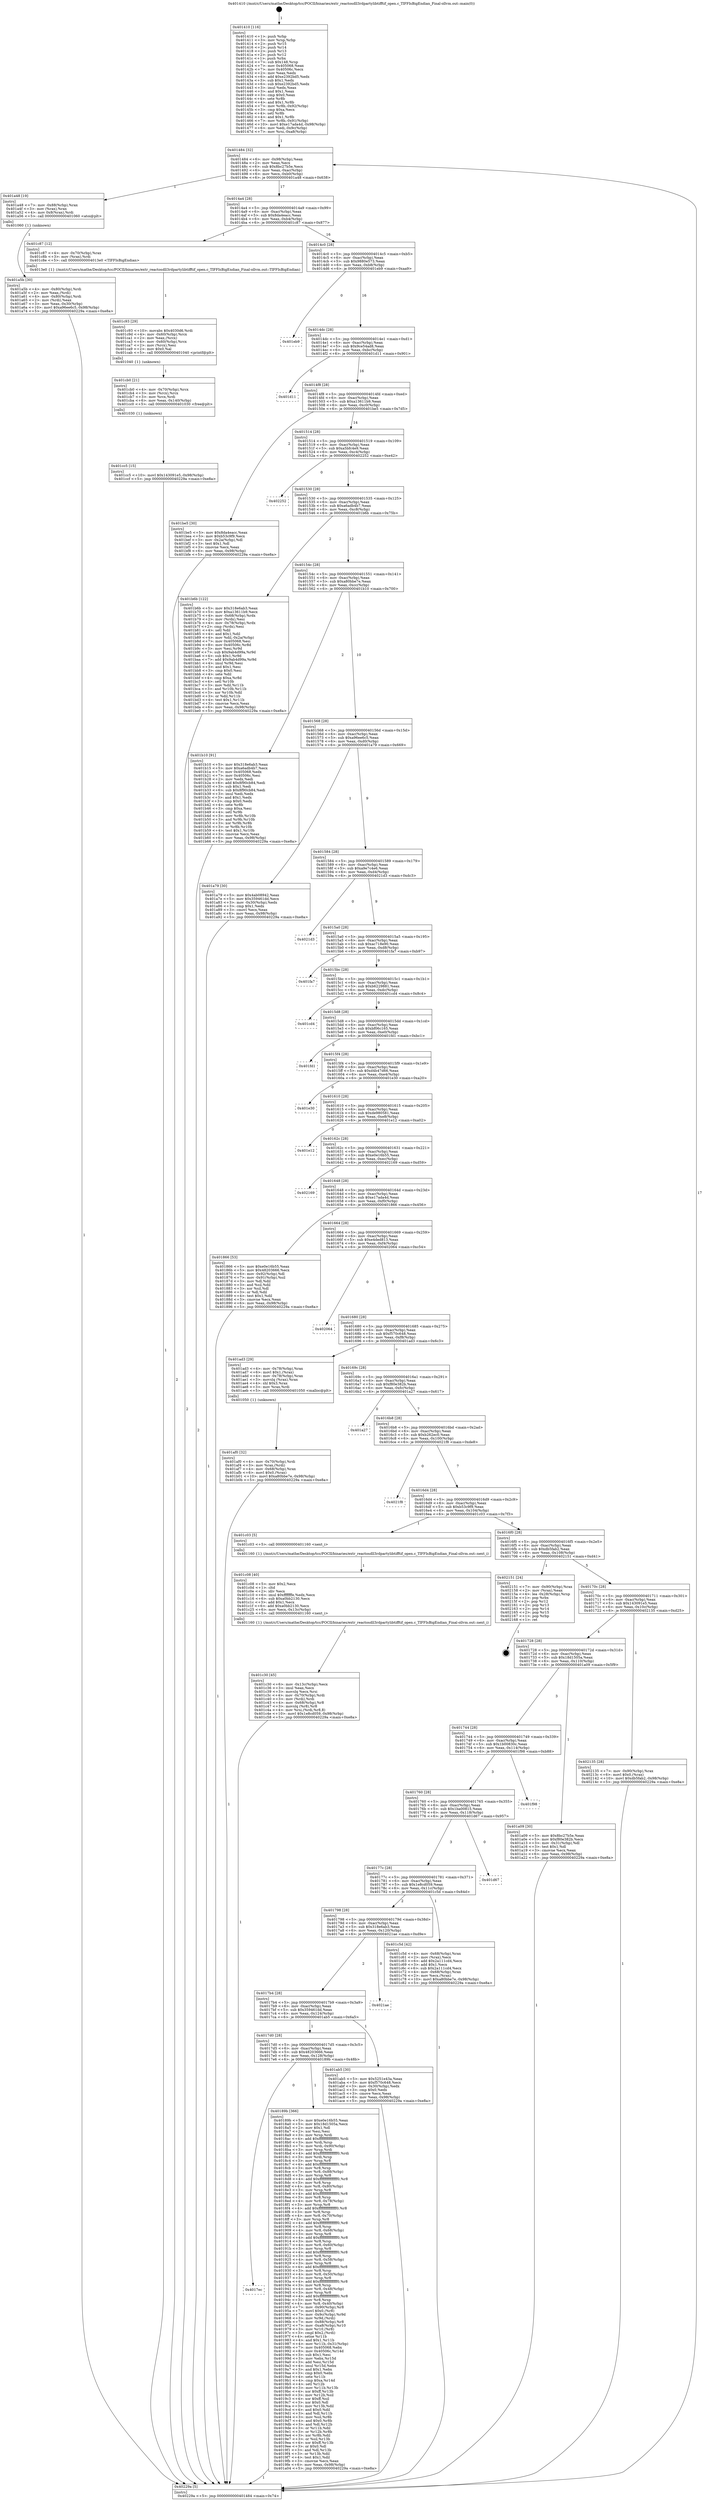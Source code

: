digraph "0x401410" {
  label = "0x401410 (/mnt/c/Users/mathe/Desktop/tcc/POCII/binaries/extr_reactosdll3rdpartylibtifftif_open.c_TIFFIsBigEndian_Final-ollvm.out::main(0))"
  labelloc = "t"
  node[shape=record]

  Entry [label="",width=0.3,height=0.3,shape=circle,fillcolor=black,style=filled]
  "0x401484" [label="{
     0x401484 [32]\l
     | [instrs]\l
     &nbsp;&nbsp;0x401484 \<+6\>: mov -0x98(%rbp),%eax\l
     &nbsp;&nbsp;0x40148a \<+2\>: mov %eax,%ecx\l
     &nbsp;&nbsp;0x40148c \<+6\>: sub $0x8bc27b5e,%ecx\l
     &nbsp;&nbsp;0x401492 \<+6\>: mov %eax,-0xac(%rbp)\l
     &nbsp;&nbsp;0x401498 \<+6\>: mov %ecx,-0xb0(%rbp)\l
     &nbsp;&nbsp;0x40149e \<+6\>: je 0000000000401a48 \<main+0x638\>\l
  }"]
  "0x401a48" [label="{
     0x401a48 [19]\l
     | [instrs]\l
     &nbsp;&nbsp;0x401a48 \<+7\>: mov -0x88(%rbp),%rax\l
     &nbsp;&nbsp;0x401a4f \<+3\>: mov (%rax),%rax\l
     &nbsp;&nbsp;0x401a52 \<+4\>: mov 0x8(%rax),%rdi\l
     &nbsp;&nbsp;0x401a56 \<+5\>: call 0000000000401060 \<atoi@plt\>\l
     | [calls]\l
     &nbsp;&nbsp;0x401060 \{1\} (unknown)\l
  }"]
  "0x4014a4" [label="{
     0x4014a4 [28]\l
     | [instrs]\l
     &nbsp;&nbsp;0x4014a4 \<+5\>: jmp 00000000004014a9 \<main+0x99\>\l
     &nbsp;&nbsp;0x4014a9 \<+6\>: mov -0xac(%rbp),%eax\l
     &nbsp;&nbsp;0x4014af \<+5\>: sub $0x8da4eacc,%eax\l
     &nbsp;&nbsp;0x4014b4 \<+6\>: mov %eax,-0xb4(%rbp)\l
     &nbsp;&nbsp;0x4014ba \<+6\>: je 0000000000401c87 \<main+0x877\>\l
  }"]
  Exit [label="",width=0.3,height=0.3,shape=circle,fillcolor=black,style=filled,peripheries=2]
  "0x401c87" [label="{
     0x401c87 [12]\l
     | [instrs]\l
     &nbsp;&nbsp;0x401c87 \<+4\>: mov -0x70(%rbp),%rax\l
     &nbsp;&nbsp;0x401c8b \<+3\>: mov (%rax),%rdi\l
     &nbsp;&nbsp;0x401c8e \<+5\>: call 00000000004013e0 \<TIFFIsBigEndian\>\l
     | [calls]\l
     &nbsp;&nbsp;0x4013e0 \{1\} (/mnt/c/Users/mathe/Desktop/tcc/POCII/binaries/extr_reactosdll3rdpartylibtifftif_open.c_TIFFIsBigEndian_Final-ollvm.out::TIFFIsBigEndian)\l
  }"]
  "0x4014c0" [label="{
     0x4014c0 [28]\l
     | [instrs]\l
     &nbsp;&nbsp;0x4014c0 \<+5\>: jmp 00000000004014c5 \<main+0xb5\>\l
     &nbsp;&nbsp;0x4014c5 \<+6\>: mov -0xac(%rbp),%eax\l
     &nbsp;&nbsp;0x4014cb \<+5\>: sub $0x9880e573,%eax\l
     &nbsp;&nbsp;0x4014d0 \<+6\>: mov %eax,-0xb8(%rbp)\l
     &nbsp;&nbsp;0x4014d6 \<+6\>: je 0000000000401eb9 \<main+0xaa9\>\l
  }"]
  "0x401cc5" [label="{
     0x401cc5 [15]\l
     | [instrs]\l
     &nbsp;&nbsp;0x401cc5 \<+10\>: movl $0x143091e5,-0x98(%rbp)\l
     &nbsp;&nbsp;0x401ccf \<+5\>: jmp 000000000040229a \<main+0xe8a\>\l
  }"]
  "0x401eb9" [label="{
     0x401eb9\l
  }", style=dashed]
  "0x4014dc" [label="{
     0x4014dc [28]\l
     | [instrs]\l
     &nbsp;&nbsp;0x4014dc \<+5\>: jmp 00000000004014e1 \<main+0xd1\>\l
     &nbsp;&nbsp;0x4014e1 \<+6\>: mov -0xac(%rbp),%eax\l
     &nbsp;&nbsp;0x4014e7 \<+5\>: sub $0x9ce54ad8,%eax\l
     &nbsp;&nbsp;0x4014ec \<+6\>: mov %eax,-0xbc(%rbp)\l
     &nbsp;&nbsp;0x4014f2 \<+6\>: je 0000000000401d11 \<main+0x901\>\l
  }"]
  "0x401cb0" [label="{
     0x401cb0 [21]\l
     | [instrs]\l
     &nbsp;&nbsp;0x401cb0 \<+4\>: mov -0x70(%rbp),%rcx\l
     &nbsp;&nbsp;0x401cb4 \<+3\>: mov (%rcx),%rcx\l
     &nbsp;&nbsp;0x401cb7 \<+3\>: mov %rcx,%rdi\l
     &nbsp;&nbsp;0x401cba \<+6\>: mov %eax,-0x140(%rbp)\l
     &nbsp;&nbsp;0x401cc0 \<+5\>: call 0000000000401030 \<free@plt\>\l
     | [calls]\l
     &nbsp;&nbsp;0x401030 \{1\} (unknown)\l
  }"]
  "0x401d11" [label="{
     0x401d11\l
  }", style=dashed]
  "0x4014f8" [label="{
     0x4014f8 [28]\l
     | [instrs]\l
     &nbsp;&nbsp;0x4014f8 \<+5\>: jmp 00000000004014fd \<main+0xed\>\l
     &nbsp;&nbsp;0x4014fd \<+6\>: mov -0xac(%rbp),%eax\l
     &nbsp;&nbsp;0x401503 \<+5\>: sub $0xa13611b9,%eax\l
     &nbsp;&nbsp;0x401508 \<+6\>: mov %eax,-0xc0(%rbp)\l
     &nbsp;&nbsp;0x40150e \<+6\>: je 0000000000401be5 \<main+0x7d5\>\l
  }"]
  "0x401c93" [label="{
     0x401c93 [29]\l
     | [instrs]\l
     &nbsp;&nbsp;0x401c93 \<+10\>: movabs $0x4030d6,%rdi\l
     &nbsp;&nbsp;0x401c9d \<+4\>: mov -0x60(%rbp),%rcx\l
     &nbsp;&nbsp;0x401ca1 \<+2\>: mov %eax,(%rcx)\l
     &nbsp;&nbsp;0x401ca3 \<+4\>: mov -0x60(%rbp),%rcx\l
     &nbsp;&nbsp;0x401ca7 \<+2\>: mov (%rcx),%esi\l
     &nbsp;&nbsp;0x401ca9 \<+2\>: mov $0x0,%al\l
     &nbsp;&nbsp;0x401cab \<+5\>: call 0000000000401040 \<printf@plt\>\l
     | [calls]\l
     &nbsp;&nbsp;0x401040 \{1\} (unknown)\l
  }"]
  "0x401be5" [label="{
     0x401be5 [30]\l
     | [instrs]\l
     &nbsp;&nbsp;0x401be5 \<+5\>: mov $0x8da4eacc,%eax\l
     &nbsp;&nbsp;0x401bea \<+5\>: mov $0xb53c9f9,%ecx\l
     &nbsp;&nbsp;0x401bef \<+3\>: mov -0x2a(%rbp),%dl\l
     &nbsp;&nbsp;0x401bf2 \<+3\>: test $0x1,%dl\l
     &nbsp;&nbsp;0x401bf5 \<+3\>: cmovne %ecx,%eax\l
     &nbsp;&nbsp;0x401bf8 \<+6\>: mov %eax,-0x98(%rbp)\l
     &nbsp;&nbsp;0x401bfe \<+5\>: jmp 000000000040229a \<main+0xe8a\>\l
  }"]
  "0x401514" [label="{
     0x401514 [28]\l
     | [instrs]\l
     &nbsp;&nbsp;0x401514 \<+5\>: jmp 0000000000401519 \<main+0x109\>\l
     &nbsp;&nbsp;0x401519 \<+6\>: mov -0xac(%rbp),%eax\l
     &nbsp;&nbsp;0x40151f \<+5\>: sub $0xa5bfc4e9,%eax\l
     &nbsp;&nbsp;0x401524 \<+6\>: mov %eax,-0xc4(%rbp)\l
     &nbsp;&nbsp;0x40152a \<+6\>: je 0000000000402252 \<main+0xe42\>\l
  }"]
  "0x401c30" [label="{
     0x401c30 [45]\l
     | [instrs]\l
     &nbsp;&nbsp;0x401c30 \<+6\>: mov -0x13c(%rbp),%ecx\l
     &nbsp;&nbsp;0x401c36 \<+3\>: imul %eax,%ecx\l
     &nbsp;&nbsp;0x401c39 \<+3\>: movslq %ecx,%rsi\l
     &nbsp;&nbsp;0x401c3c \<+4\>: mov -0x70(%rbp),%rdi\l
     &nbsp;&nbsp;0x401c40 \<+3\>: mov (%rdi),%rdi\l
     &nbsp;&nbsp;0x401c43 \<+4\>: mov -0x68(%rbp),%r8\l
     &nbsp;&nbsp;0x401c47 \<+3\>: movslq (%r8),%r8\l
     &nbsp;&nbsp;0x401c4a \<+4\>: mov %rsi,(%rdi,%r8,8)\l
     &nbsp;&nbsp;0x401c4e \<+10\>: movl $0x1e8cd059,-0x98(%rbp)\l
     &nbsp;&nbsp;0x401c58 \<+5\>: jmp 000000000040229a \<main+0xe8a\>\l
  }"]
  "0x402252" [label="{
     0x402252\l
  }", style=dashed]
  "0x401530" [label="{
     0x401530 [28]\l
     | [instrs]\l
     &nbsp;&nbsp;0x401530 \<+5\>: jmp 0000000000401535 \<main+0x125\>\l
     &nbsp;&nbsp;0x401535 \<+6\>: mov -0xac(%rbp),%eax\l
     &nbsp;&nbsp;0x40153b \<+5\>: sub $0xa6adb4b7,%eax\l
     &nbsp;&nbsp;0x401540 \<+6\>: mov %eax,-0xc8(%rbp)\l
     &nbsp;&nbsp;0x401546 \<+6\>: je 0000000000401b6b \<main+0x75b\>\l
  }"]
  "0x401c08" [label="{
     0x401c08 [40]\l
     | [instrs]\l
     &nbsp;&nbsp;0x401c08 \<+5\>: mov $0x2,%ecx\l
     &nbsp;&nbsp;0x401c0d \<+1\>: cltd\l
     &nbsp;&nbsp;0x401c0e \<+2\>: idiv %ecx\l
     &nbsp;&nbsp;0x401c10 \<+6\>: imul $0xfffffffe,%edx,%ecx\l
     &nbsp;&nbsp;0x401c16 \<+6\>: sub $0xa0bb2130,%ecx\l
     &nbsp;&nbsp;0x401c1c \<+3\>: add $0x1,%ecx\l
     &nbsp;&nbsp;0x401c1f \<+6\>: add $0xa0bb2130,%ecx\l
     &nbsp;&nbsp;0x401c25 \<+6\>: mov %ecx,-0x13c(%rbp)\l
     &nbsp;&nbsp;0x401c2b \<+5\>: call 0000000000401160 \<next_i\>\l
     | [calls]\l
     &nbsp;&nbsp;0x401160 \{1\} (/mnt/c/Users/mathe/Desktop/tcc/POCII/binaries/extr_reactosdll3rdpartylibtifftif_open.c_TIFFIsBigEndian_Final-ollvm.out::next_i)\l
  }"]
  "0x401b6b" [label="{
     0x401b6b [122]\l
     | [instrs]\l
     &nbsp;&nbsp;0x401b6b \<+5\>: mov $0x318e6ab3,%eax\l
     &nbsp;&nbsp;0x401b70 \<+5\>: mov $0xa13611b9,%ecx\l
     &nbsp;&nbsp;0x401b75 \<+4\>: mov -0x68(%rbp),%rdx\l
     &nbsp;&nbsp;0x401b79 \<+2\>: mov (%rdx),%esi\l
     &nbsp;&nbsp;0x401b7b \<+4\>: mov -0x78(%rbp),%rdx\l
     &nbsp;&nbsp;0x401b7f \<+2\>: cmp (%rdx),%esi\l
     &nbsp;&nbsp;0x401b81 \<+4\>: setl %dil\l
     &nbsp;&nbsp;0x401b85 \<+4\>: and $0x1,%dil\l
     &nbsp;&nbsp;0x401b89 \<+4\>: mov %dil,-0x2a(%rbp)\l
     &nbsp;&nbsp;0x401b8d \<+7\>: mov 0x405068,%esi\l
     &nbsp;&nbsp;0x401b94 \<+8\>: mov 0x40506c,%r8d\l
     &nbsp;&nbsp;0x401b9c \<+3\>: mov %esi,%r9d\l
     &nbsp;&nbsp;0x401b9f \<+7\>: sub $0x9ab4d99a,%r9d\l
     &nbsp;&nbsp;0x401ba6 \<+4\>: sub $0x1,%r9d\l
     &nbsp;&nbsp;0x401baa \<+7\>: add $0x9ab4d99a,%r9d\l
     &nbsp;&nbsp;0x401bb1 \<+4\>: imul %r9d,%esi\l
     &nbsp;&nbsp;0x401bb5 \<+3\>: and $0x1,%esi\l
     &nbsp;&nbsp;0x401bb8 \<+3\>: cmp $0x0,%esi\l
     &nbsp;&nbsp;0x401bbb \<+4\>: sete %dil\l
     &nbsp;&nbsp;0x401bbf \<+4\>: cmp $0xa,%r8d\l
     &nbsp;&nbsp;0x401bc3 \<+4\>: setl %r10b\l
     &nbsp;&nbsp;0x401bc7 \<+3\>: mov %dil,%r11b\l
     &nbsp;&nbsp;0x401bca \<+3\>: and %r10b,%r11b\l
     &nbsp;&nbsp;0x401bcd \<+3\>: xor %r10b,%dil\l
     &nbsp;&nbsp;0x401bd0 \<+3\>: or %dil,%r11b\l
     &nbsp;&nbsp;0x401bd3 \<+4\>: test $0x1,%r11b\l
     &nbsp;&nbsp;0x401bd7 \<+3\>: cmovne %ecx,%eax\l
     &nbsp;&nbsp;0x401bda \<+6\>: mov %eax,-0x98(%rbp)\l
     &nbsp;&nbsp;0x401be0 \<+5\>: jmp 000000000040229a \<main+0xe8a\>\l
  }"]
  "0x40154c" [label="{
     0x40154c [28]\l
     | [instrs]\l
     &nbsp;&nbsp;0x40154c \<+5\>: jmp 0000000000401551 \<main+0x141\>\l
     &nbsp;&nbsp;0x401551 \<+6\>: mov -0xac(%rbp),%eax\l
     &nbsp;&nbsp;0x401557 \<+5\>: sub $0xa80bbe7e,%eax\l
     &nbsp;&nbsp;0x40155c \<+6\>: mov %eax,-0xcc(%rbp)\l
     &nbsp;&nbsp;0x401562 \<+6\>: je 0000000000401b10 \<main+0x700\>\l
  }"]
  "0x401af0" [label="{
     0x401af0 [32]\l
     | [instrs]\l
     &nbsp;&nbsp;0x401af0 \<+4\>: mov -0x70(%rbp),%rdi\l
     &nbsp;&nbsp;0x401af4 \<+3\>: mov %rax,(%rdi)\l
     &nbsp;&nbsp;0x401af7 \<+4\>: mov -0x68(%rbp),%rax\l
     &nbsp;&nbsp;0x401afb \<+6\>: movl $0x0,(%rax)\l
     &nbsp;&nbsp;0x401b01 \<+10\>: movl $0xa80bbe7e,-0x98(%rbp)\l
     &nbsp;&nbsp;0x401b0b \<+5\>: jmp 000000000040229a \<main+0xe8a\>\l
  }"]
  "0x401b10" [label="{
     0x401b10 [91]\l
     | [instrs]\l
     &nbsp;&nbsp;0x401b10 \<+5\>: mov $0x318e6ab3,%eax\l
     &nbsp;&nbsp;0x401b15 \<+5\>: mov $0xa6adb4b7,%ecx\l
     &nbsp;&nbsp;0x401b1a \<+7\>: mov 0x405068,%edx\l
     &nbsp;&nbsp;0x401b21 \<+7\>: mov 0x40506c,%esi\l
     &nbsp;&nbsp;0x401b28 \<+2\>: mov %edx,%edi\l
     &nbsp;&nbsp;0x401b2a \<+6\>: add $0x8f90cb84,%edi\l
     &nbsp;&nbsp;0x401b30 \<+3\>: sub $0x1,%edi\l
     &nbsp;&nbsp;0x401b33 \<+6\>: sub $0x8f90cb84,%edi\l
     &nbsp;&nbsp;0x401b39 \<+3\>: imul %edi,%edx\l
     &nbsp;&nbsp;0x401b3c \<+3\>: and $0x1,%edx\l
     &nbsp;&nbsp;0x401b3f \<+3\>: cmp $0x0,%edx\l
     &nbsp;&nbsp;0x401b42 \<+4\>: sete %r8b\l
     &nbsp;&nbsp;0x401b46 \<+3\>: cmp $0xa,%esi\l
     &nbsp;&nbsp;0x401b49 \<+4\>: setl %r9b\l
     &nbsp;&nbsp;0x401b4d \<+3\>: mov %r8b,%r10b\l
     &nbsp;&nbsp;0x401b50 \<+3\>: and %r9b,%r10b\l
     &nbsp;&nbsp;0x401b53 \<+3\>: xor %r9b,%r8b\l
     &nbsp;&nbsp;0x401b56 \<+3\>: or %r8b,%r10b\l
     &nbsp;&nbsp;0x401b59 \<+4\>: test $0x1,%r10b\l
     &nbsp;&nbsp;0x401b5d \<+3\>: cmovne %ecx,%eax\l
     &nbsp;&nbsp;0x401b60 \<+6\>: mov %eax,-0x98(%rbp)\l
     &nbsp;&nbsp;0x401b66 \<+5\>: jmp 000000000040229a \<main+0xe8a\>\l
  }"]
  "0x401568" [label="{
     0x401568 [28]\l
     | [instrs]\l
     &nbsp;&nbsp;0x401568 \<+5\>: jmp 000000000040156d \<main+0x15d\>\l
     &nbsp;&nbsp;0x40156d \<+6\>: mov -0xac(%rbp),%eax\l
     &nbsp;&nbsp;0x401573 \<+5\>: sub $0xa96ee6c5,%eax\l
     &nbsp;&nbsp;0x401578 \<+6\>: mov %eax,-0xd0(%rbp)\l
     &nbsp;&nbsp;0x40157e \<+6\>: je 0000000000401a79 \<main+0x669\>\l
  }"]
  "0x401a5b" [label="{
     0x401a5b [30]\l
     | [instrs]\l
     &nbsp;&nbsp;0x401a5b \<+4\>: mov -0x80(%rbp),%rdi\l
     &nbsp;&nbsp;0x401a5f \<+2\>: mov %eax,(%rdi)\l
     &nbsp;&nbsp;0x401a61 \<+4\>: mov -0x80(%rbp),%rdi\l
     &nbsp;&nbsp;0x401a65 \<+2\>: mov (%rdi),%eax\l
     &nbsp;&nbsp;0x401a67 \<+3\>: mov %eax,-0x30(%rbp)\l
     &nbsp;&nbsp;0x401a6a \<+10\>: movl $0xa96ee6c5,-0x98(%rbp)\l
     &nbsp;&nbsp;0x401a74 \<+5\>: jmp 000000000040229a \<main+0xe8a\>\l
  }"]
  "0x401a79" [label="{
     0x401a79 [30]\l
     | [instrs]\l
     &nbsp;&nbsp;0x401a79 \<+5\>: mov $0x4ab08942,%eax\l
     &nbsp;&nbsp;0x401a7e \<+5\>: mov $0x359461dd,%ecx\l
     &nbsp;&nbsp;0x401a83 \<+3\>: mov -0x30(%rbp),%edx\l
     &nbsp;&nbsp;0x401a86 \<+3\>: cmp $0x1,%edx\l
     &nbsp;&nbsp;0x401a89 \<+3\>: cmovl %ecx,%eax\l
     &nbsp;&nbsp;0x401a8c \<+6\>: mov %eax,-0x98(%rbp)\l
     &nbsp;&nbsp;0x401a92 \<+5\>: jmp 000000000040229a \<main+0xe8a\>\l
  }"]
  "0x401584" [label="{
     0x401584 [28]\l
     | [instrs]\l
     &nbsp;&nbsp;0x401584 \<+5\>: jmp 0000000000401589 \<main+0x179\>\l
     &nbsp;&nbsp;0x401589 \<+6\>: mov -0xac(%rbp),%eax\l
     &nbsp;&nbsp;0x40158f \<+5\>: sub $0xa9e7c4e6,%eax\l
     &nbsp;&nbsp;0x401594 \<+6\>: mov %eax,-0xd4(%rbp)\l
     &nbsp;&nbsp;0x40159a \<+6\>: je 00000000004021d3 \<main+0xdc3\>\l
  }"]
  "0x4017ec" [label="{
     0x4017ec\l
  }", style=dashed]
  "0x4021d3" [label="{
     0x4021d3\l
  }", style=dashed]
  "0x4015a0" [label="{
     0x4015a0 [28]\l
     | [instrs]\l
     &nbsp;&nbsp;0x4015a0 \<+5\>: jmp 00000000004015a5 \<main+0x195\>\l
     &nbsp;&nbsp;0x4015a5 \<+6\>: mov -0xac(%rbp),%eax\l
     &nbsp;&nbsp;0x4015ab \<+5\>: sub $0xac718e90,%eax\l
     &nbsp;&nbsp;0x4015b0 \<+6\>: mov %eax,-0xd8(%rbp)\l
     &nbsp;&nbsp;0x4015b6 \<+6\>: je 0000000000401fa7 \<main+0xb97\>\l
  }"]
  "0x40189b" [label="{
     0x40189b [366]\l
     | [instrs]\l
     &nbsp;&nbsp;0x40189b \<+5\>: mov $0xe0e16b55,%eax\l
     &nbsp;&nbsp;0x4018a0 \<+5\>: mov $0x18d1505a,%ecx\l
     &nbsp;&nbsp;0x4018a5 \<+2\>: mov $0x1,%dl\l
     &nbsp;&nbsp;0x4018a7 \<+2\>: xor %esi,%esi\l
     &nbsp;&nbsp;0x4018a9 \<+3\>: mov %rsp,%rdi\l
     &nbsp;&nbsp;0x4018ac \<+4\>: add $0xfffffffffffffff0,%rdi\l
     &nbsp;&nbsp;0x4018b0 \<+3\>: mov %rdi,%rsp\l
     &nbsp;&nbsp;0x4018b3 \<+7\>: mov %rdi,-0x90(%rbp)\l
     &nbsp;&nbsp;0x4018ba \<+3\>: mov %rsp,%rdi\l
     &nbsp;&nbsp;0x4018bd \<+4\>: add $0xfffffffffffffff0,%rdi\l
     &nbsp;&nbsp;0x4018c1 \<+3\>: mov %rdi,%rsp\l
     &nbsp;&nbsp;0x4018c4 \<+3\>: mov %rsp,%r8\l
     &nbsp;&nbsp;0x4018c7 \<+4\>: add $0xfffffffffffffff0,%r8\l
     &nbsp;&nbsp;0x4018cb \<+3\>: mov %r8,%rsp\l
     &nbsp;&nbsp;0x4018ce \<+7\>: mov %r8,-0x88(%rbp)\l
     &nbsp;&nbsp;0x4018d5 \<+3\>: mov %rsp,%r8\l
     &nbsp;&nbsp;0x4018d8 \<+4\>: add $0xfffffffffffffff0,%r8\l
     &nbsp;&nbsp;0x4018dc \<+3\>: mov %r8,%rsp\l
     &nbsp;&nbsp;0x4018df \<+4\>: mov %r8,-0x80(%rbp)\l
     &nbsp;&nbsp;0x4018e3 \<+3\>: mov %rsp,%r8\l
     &nbsp;&nbsp;0x4018e6 \<+4\>: add $0xfffffffffffffff0,%r8\l
     &nbsp;&nbsp;0x4018ea \<+3\>: mov %r8,%rsp\l
     &nbsp;&nbsp;0x4018ed \<+4\>: mov %r8,-0x78(%rbp)\l
     &nbsp;&nbsp;0x4018f1 \<+3\>: mov %rsp,%r8\l
     &nbsp;&nbsp;0x4018f4 \<+4\>: add $0xfffffffffffffff0,%r8\l
     &nbsp;&nbsp;0x4018f8 \<+3\>: mov %r8,%rsp\l
     &nbsp;&nbsp;0x4018fb \<+4\>: mov %r8,-0x70(%rbp)\l
     &nbsp;&nbsp;0x4018ff \<+3\>: mov %rsp,%r8\l
     &nbsp;&nbsp;0x401902 \<+4\>: add $0xfffffffffffffff0,%r8\l
     &nbsp;&nbsp;0x401906 \<+3\>: mov %r8,%rsp\l
     &nbsp;&nbsp;0x401909 \<+4\>: mov %r8,-0x68(%rbp)\l
     &nbsp;&nbsp;0x40190d \<+3\>: mov %rsp,%r8\l
     &nbsp;&nbsp;0x401910 \<+4\>: add $0xfffffffffffffff0,%r8\l
     &nbsp;&nbsp;0x401914 \<+3\>: mov %r8,%rsp\l
     &nbsp;&nbsp;0x401917 \<+4\>: mov %r8,-0x60(%rbp)\l
     &nbsp;&nbsp;0x40191b \<+3\>: mov %rsp,%r8\l
     &nbsp;&nbsp;0x40191e \<+4\>: add $0xfffffffffffffff0,%r8\l
     &nbsp;&nbsp;0x401922 \<+3\>: mov %r8,%rsp\l
     &nbsp;&nbsp;0x401925 \<+4\>: mov %r8,-0x58(%rbp)\l
     &nbsp;&nbsp;0x401929 \<+3\>: mov %rsp,%r8\l
     &nbsp;&nbsp;0x40192c \<+4\>: add $0xfffffffffffffff0,%r8\l
     &nbsp;&nbsp;0x401930 \<+3\>: mov %r8,%rsp\l
     &nbsp;&nbsp;0x401933 \<+4\>: mov %r8,-0x50(%rbp)\l
     &nbsp;&nbsp;0x401937 \<+3\>: mov %rsp,%r8\l
     &nbsp;&nbsp;0x40193a \<+4\>: add $0xfffffffffffffff0,%r8\l
     &nbsp;&nbsp;0x40193e \<+3\>: mov %r8,%rsp\l
     &nbsp;&nbsp;0x401941 \<+4\>: mov %r8,-0x48(%rbp)\l
     &nbsp;&nbsp;0x401945 \<+3\>: mov %rsp,%r8\l
     &nbsp;&nbsp;0x401948 \<+4\>: add $0xfffffffffffffff0,%r8\l
     &nbsp;&nbsp;0x40194c \<+3\>: mov %r8,%rsp\l
     &nbsp;&nbsp;0x40194f \<+4\>: mov %r8,-0x40(%rbp)\l
     &nbsp;&nbsp;0x401953 \<+7\>: mov -0x90(%rbp),%r8\l
     &nbsp;&nbsp;0x40195a \<+7\>: movl $0x0,(%r8)\l
     &nbsp;&nbsp;0x401961 \<+7\>: mov -0x9c(%rbp),%r9d\l
     &nbsp;&nbsp;0x401968 \<+3\>: mov %r9d,(%rdi)\l
     &nbsp;&nbsp;0x40196b \<+7\>: mov -0x88(%rbp),%r8\l
     &nbsp;&nbsp;0x401972 \<+7\>: mov -0xa8(%rbp),%r10\l
     &nbsp;&nbsp;0x401979 \<+3\>: mov %r10,(%r8)\l
     &nbsp;&nbsp;0x40197c \<+3\>: cmpl $0x2,(%rdi)\l
     &nbsp;&nbsp;0x40197f \<+4\>: setne %r11b\l
     &nbsp;&nbsp;0x401983 \<+4\>: and $0x1,%r11b\l
     &nbsp;&nbsp;0x401987 \<+4\>: mov %r11b,-0x31(%rbp)\l
     &nbsp;&nbsp;0x40198b \<+7\>: mov 0x405068,%ebx\l
     &nbsp;&nbsp;0x401992 \<+8\>: mov 0x40506c,%r14d\l
     &nbsp;&nbsp;0x40199a \<+3\>: sub $0x1,%esi\l
     &nbsp;&nbsp;0x40199d \<+3\>: mov %ebx,%r15d\l
     &nbsp;&nbsp;0x4019a0 \<+3\>: add %esi,%r15d\l
     &nbsp;&nbsp;0x4019a3 \<+4\>: imul %r15d,%ebx\l
     &nbsp;&nbsp;0x4019a7 \<+3\>: and $0x1,%ebx\l
     &nbsp;&nbsp;0x4019aa \<+3\>: cmp $0x0,%ebx\l
     &nbsp;&nbsp;0x4019ad \<+4\>: sete %r11b\l
     &nbsp;&nbsp;0x4019b1 \<+4\>: cmp $0xa,%r14d\l
     &nbsp;&nbsp;0x4019b5 \<+4\>: setl %r12b\l
     &nbsp;&nbsp;0x4019b9 \<+3\>: mov %r11b,%r13b\l
     &nbsp;&nbsp;0x4019bc \<+4\>: xor $0xff,%r13b\l
     &nbsp;&nbsp;0x4019c0 \<+3\>: mov %r12b,%sil\l
     &nbsp;&nbsp;0x4019c3 \<+4\>: xor $0xff,%sil\l
     &nbsp;&nbsp;0x4019c7 \<+3\>: xor $0x0,%dl\l
     &nbsp;&nbsp;0x4019ca \<+3\>: mov %r13b,%dil\l
     &nbsp;&nbsp;0x4019cd \<+4\>: and $0x0,%dil\l
     &nbsp;&nbsp;0x4019d1 \<+3\>: and %dl,%r11b\l
     &nbsp;&nbsp;0x4019d4 \<+3\>: mov %sil,%r8b\l
     &nbsp;&nbsp;0x4019d7 \<+4\>: and $0x0,%r8b\l
     &nbsp;&nbsp;0x4019db \<+3\>: and %dl,%r12b\l
     &nbsp;&nbsp;0x4019de \<+3\>: or %r11b,%dil\l
     &nbsp;&nbsp;0x4019e1 \<+3\>: or %r12b,%r8b\l
     &nbsp;&nbsp;0x4019e4 \<+3\>: xor %r8b,%dil\l
     &nbsp;&nbsp;0x4019e7 \<+3\>: or %sil,%r13b\l
     &nbsp;&nbsp;0x4019ea \<+4\>: xor $0xff,%r13b\l
     &nbsp;&nbsp;0x4019ee \<+3\>: or $0x0,%dl\l
     &nbsp;&nbsp;0x4019f1 \<+3\>: and %dl,%r13b\l
     &nbsp;&nbsp;0x4019f4 \<+3\>: or %r13b,%dil\l
     &nbsp;&nbsp;0x4019f7 \<+4\>: test $0x1,%dil\l
     &nbsp;&nbsp;0x4019fb \<+3\>: cmovne %ecx,%eax\l
     &nbsp;&nbsp;0x4019fe \<+6\>: mov %eax,-0x98(%rbp)\l
     &nbsp;&nbsp;0x401a04 \<+5\>: jmp 000000000040229a \<main+0xe8a\>\l
  }"]
  "0x401fa7" [label="{
     0x401fa7\l
  }", style=dashed]
  "0x4015bc" [label="{
     0x4015bc [28]\l
     | [instrs]\l
     &nbsp;&nbsp;0x4015bc \<+5\>: jmp 00000000004015c1 \<main+0x1b1\>\l
     &nbsp;&nbsp;0x4015c1 \<+6\>: mov -0xac(%rbp),%eax\l
     &nbsp;&nbsp;0x4015c7 \<+5\>: sub $0xb6229881,%eax\l
     &nbsp;&nbsp;0x4015cc \<+6\>: mov %eax,-0xdc(%rbp)\l
     &nbsp;&nbsp;0x4015d2 \<+6\>: je 0000000000401cd4 \<main+0x8c4\>\l
  }"]
  "0x4017d0" [label="{
     0x4017d0 [28]\l
     | [instrs]\l
     &nbsp;&nbsp;0x4017d0 \<+5\>: jmp 00000000004017d5 \<main+0x3c5\>\l
     &nbsp;&nbsp;0x4017d5 \<+6\>: mov -0xac(%rbp),%eax\l
     &nbsp;&nbsp;0x4017db \<+5\>: sub $0x48203666,%eax\l
     &nbsp;&nbsp;0x4017e0 \<+6\>: mov %eax,-0x128(%rbp)\l
     &nbsp;&nbsp;0x4017e6 \<+6\>: je 000000000040189b \<main+0x48b\>\l
  }"]
  "0x401cd4" [label="{
     0x401cd4\l
  }", style=dashed]
  "0x4015d8" [label="{
     0x4015d8 [28]\l
     | [instrs]\l
     &nbsp;&nbsp;0x4015d8 \<+5\>: jmp 00000000004015dd \<main+0x1cd\>\l
     &nbsp;&nbsp;0x4015dd \<+6\>: mov -0xac(%rbp),%eax\l
     &nbsp;&nbsp;0x4015e3 \<+5\>: sub $0xbf06c165,%eax\l
     &nbsp;&nbsp;0x4015e8 \<+6\>: mov %eax,-0xe0(%rbp)\l
     &nbsp;&nbsp;0x4015ee \<+6\>: je 0000000000401fd1 \<main+0xbc1\>\l
  }"]
  "0x401ab5" [label="{
     0x401ab5 [30]\l
     | [instrs]\l
     &nbsp;&nbsp;0x401ab5 \<+5\>: mov $0x5251e43a,%eax\l
     &nbsp;&nbsp;0x401aba \<+5\>: mov $0xf570c648,%ecx\l
     &nbsp;&nbsp;0x401abf \<+3\>: mov -0x30(%rbp),%edx\l
     &nbsp;&nbsp;0x401ac2 \<+3\>: cmp $0x0,%edx\l
     &nbsp;&nbsp;0x401ac5 \<+3\>: cmove %ecx,%eax\l
     &nbsp;&nbsp;0x401ac8 \<+6\>: mov %eax,-0x98(%rbp)\l
     &nbsp;&nbsp;0x401ace \<+5\>: jmp 000000000040229a \<main+0xe8a\>\l
  }"]
  "0x401fd1" [label="{
     0x401fd1\l
  }", style=dashed]
  "0x4015f4" [label="{
     0x4015f4 [28]\l
     | [instrs]\l
     &nbsp;&nbsp;0x4015f4 \<+5\>: jmp 00000000004015f9 \<main+0x1e9\>\l
     &nbsp;&nbsp;0x4015f9 \<+6\>: mov -0xac(%rbp),%eax\l
     &nbsp;&nbsp;0x4015ff \<+5\>: sub $0xd4b47d66,%eax\l
     &nbsp;&nbsp;0x401604 \<+6\>: mov %eax,-0xe4(%rbp)\l
     &nbsp;&nbsp;0x40160a \<+6\>: je 0000000000401e30 \<main+0xa20\>\l
  }"]
  "0x4017b4" [label="{
     0x4017b4 [28]\l
     | [instrs]\l
     &nbsp;&nbsp;0x4017b4 \<+5\>: jmp 00000000004017b9 \<main+0x3a9\>\l
     &nbsp;&nbsp;0x4017b9 \<+6\>: mov -0xac(%rbp),%eax\l
     &nbsp;&nbsp;0x4017bf \<+5\>: sub $0x359461dd,%eax\l
     &nbsp;&nbsp;0x4017c4 \<+6\>: mov %eax,-0x124(%rbp)\l
     &nbsp;&nbsp;0x4017ca \<+6\>: je 0000000000401ab5 \<main+0x6a5\>\l
  }"]
  "0x401e30" [label="{
     0x401e30\l
  }", style=dashed]
  "0x401610" [label="{
     0x401610 [28]\l
     | [instrs]\l
     &nbsp;&nbsp;0x401610 \<+5\>: jmp 0000000000401615 \<main+0x205\>\l
     &nbsp;&nbsp;0x401615 \<+6\>: mov -0xac(%rbp),%eax\l
     &nbsp;&nbsp;0x40161b \<+5\>: sub $0xde980581,%eax\l
     &nbsp;&nbsp;0x401620 \<+6\>: mov %eax,-0xe8(%rbp)\l
     &nbsp;&nbsp;0x401626 \<+6\>: je 0000000000401e12 \<main+0xa02\>\l
  }"]
  "0x4021ae" [label="{
     0x4021ae\l
  }", style=dashed]
  "0x401e12" [label="{
     0x401e12\l
  }", style=dashed]
  "0x40162c" [label="{
     0x40162c [28]\l
     | [instrs]\l
     &nbsp;&nbsp;0x40162c \<+5\>: jmp 0000000000401631 \<main+0x221\>\l
     &nbsp;&nbsp;0x401631 \<+6\>: mov -0xac(%rbp),%eax\l
     &nbsp;&nbsp;0x401637 \<+5\>: sub $0xe0e16b55,%eax\l
     &nbsp;&nbsp;0x40163c \<+6\>: mov %eax,-0xec(%rbp)\l
     &nbsp;&nbsp;0x401642 \<+6\>: je 0000000000402169 \<main+0xd59\>\l
  }"]
  "0x401798" [label="{
     0x401798 [28]\l
     | [instrs]\l
     &nbsp;&nbsp;0x401798 \<+5\>: jmp 000000000040179d \<main+0x38d\>\l
     &nbsp;&nbsp;0x40179d \<+6\>: mov -0xac(%rbp),%eax\l
     &nbsp;&nbsp;0x4017a3 \<+5\>: sub $0x318e6ab3,%eax\l
     &nbsp;&nbsp;0x4017a8 \<+6\>: mov %eax,-0x120(%rbp)\l
     &nbsp;&nbsp;0x4017ae \<+6\>: je 00000000004021ae \<main+0xd9e\>\l
  }"]
  "0x402169" [label="{
     0x402169\l
  }", style=dashed]
  "0x401648" [label="{
     0x401648 [28]\l
     | [instrs]\l
     &nbsp;&nbsp;0x401648 \<+5\>: jmp 000000000040164d \<main+0x23d\>\l
     &nbsp;&nbsp;0x40164d \<+6\>: mov -0xac(%rbp),%eax\l
     &nbsp;&nbsp;0x401653 \<+5\>: sub $0xe17ada4d,%eax\l
     &nbsp;&nbsp;0x401658 \<+6\>: mov %eax,-0xf0(%rbp)\l
     &nbsp;&nbsp;0x40165e \<+6\>: je 0000000000401866 \<main+0x456\>\l
  }"]
  "0x401c5d" [label="{
     0x401c5d [42]\l
     | [instrs]\l
     &nbsp;&nbsp;0x401c5d \<+4\>: mov -0x68(%rbp),%rax\l
     &nbsp;&nbsp;0x401c61 \<+2\>: mov (%rax),%ecx\l
     &nbsp;&nbsp;0x401c63 \<+6\>: add $0x2a111cd4,%ecx\l
     &nbsp;&nbsp;0x401c69 \<+3\>: add $0x1,%ecx\l
     &nbsp;&nbsp;0x401c6c \<+6\>: sub $0x2a111cd4,%ecx\l
     &nbsp;&nbsp;0x401c72 \<+4\>: mov -0x68(%rbp),%rax\l
     &nbsp;&nbsp;0x401c76 \<+2\>: mov %ecx,(%rax)\l
     &nbsp;&nbsp;0x401c78 \<+10\>: movl $0xa80bbe7e,-0x98(%rbp)\l
     &nbsp;&nbsp;0x401c82 \<+5\>: jmp 000000000040229a \<main+0xe8a\>\l
  }"]
  "0x401866" [label="{
     0x401866 [53]\l
     | [instrs]\l
     &nbsp;&nbsp;0x401866 \<+5\>: mov $0xe0e16b55,%eax\l
     &nbsp;&nbsp;0x40186b \<+5\>: mov $0x48203666,%ecx\l
     &nbsp;&nbsp;0x401870 \<+6\>: mov -0x92(%rbp),%dl\l
     &nbsp;&nbsp;0x401876 \<+7\>: mov -0x91(%rbp),%sil\l
     &nbsp;&nbsp;0x40187d \<+3\>: mov %dl,%dil\l
     &nbsp;&nbsp;0x401880 \<+3\>: and %sil,%dil\l
     &nbsp;&nbsp;0x401883 \<+3\>: xor %sil,%dl\l
     &nbsp;&nbsp;0x401886 \<+3\>: or %dl,%dil\l
     &nbsp;&nbsp;0x401889 \<+4\>: test $0x1,%dil\l
     &nbsp;&nbsp;0x40188d \<+3\>: cmovne %ecx,%eax\l
     &nbsp;&nbsp;0x401890 \<+6\>: mov %eax,-0x98(%rbp)\l
     &nbsp;&nbsp;0x401896 \<+5\>: jmp 000000000040229a \<main+0xe8a\>\l
  }"]
  "0x401664" [label="{
     0x401664 [28]\l
     | [instrs]\l
     &nbsp;&nbsp;0x401664 \<+5\>: jmp 0000000000401669 \<main+0x259\>\l
     &nbsp;&nbsp;0x401669 \<+6\>: mov -0xac(%rbp),%eax\l
     &nbsp;&nbsp;0x40166f \<+5\>: sub $0xe4ded813,%eax\l
     &nbsp;&nbsp;0x401674 \<+6\>: mov %eax,-0xf4(%rbp)\l
     &nbsp;&nbsp;0x40167a \<+6\>: je 0000000000402064 \<main+0xc54\>\l
  }"]
  "0x40229a" [label="{
     0x40229a [5]\l
     | [instrs]\l
     &nbsp;&nbsp;0x40229a \<+5\>: jmp 0000000000401484 \<main+0x74\>\l
  }"]
  "0x401410" [label="{
     0x401410 [116]\l
     | [instrs]\l
     &nbsp;&nbsp;0x401410 \<+1\>: push %rbp\l
     &nbsp;&nbsp;0x401411 \<+3\>: mov %rsp,%rbp\l
     &nbsp;&nbsp;0x401414 \<+2\>: push %r15\l
     &nbsp;&nbsp;0x401416 \<+2\>: push %r14\l
     &nbsp;&nbsp;0x401418 \<+2\>: push %r13\l
     &nbsp;&nbsp;0x40141a \<+2\>: push %r12\l
     &nbsp;&nbsp;0x40141c \<+1\>: push %rbx\l
     &nbsp;&nbsp;0x40141d \<+7\>: sub $0x148,%rsp\l
     &nbsp;&nbsp;0x401424 \<+7\>: mov 0x405068,%eax\l
     &nbsp;&nbsp;0x40142b \<+7\>: mov 0x40506c,%ecx\l
     &nbsp;&nbsp;0x401432 \<+2\>: mov %eax,%edx\l
     &nbsp;&nbsp;0x401434 \<+6\>: add $0xe2392bd5,%edx\l
     &nbsp;&nbsp;0x40143a \<+3\>: sub $0x1,%edx\l
     &nbsp;&nbsp;0x40143d \<+6\>: sub $0xe2392bd5,%edx\l
     &nbsp;&nbsp;0x401443 \<+3\>: imul %edx,%eax\l
     &nbsp;&nbsp;0x401446 \<+3\>: and $0x1,%eax\l
     &nbsp;&nbsp;0x401449 \<+3\>: cmp $0x0,%eax\l
     &nbsp;&nbsp;0x40144c \<+4\>: sete %r8b\l
     &nbsp;&nbsp;0x401450 \<+4\>: and $0x1,%r8b\l
     &nbsp;&nbsp;0x401454 \<+7\>: mov %r8b,-0x92(%rbp)\l
     &nbsp;&nbsp;0x40145b \<+3\>: cmp $0xa,%ecx\l
     &nbsp;&nbsp;0x40145e \<+4\>: setl %r8b\l
     &nbsp;&nbsp;0x401462 \<+4\>: and $0x1,%r8b\l
     &nbsp;&nbsp;0x401466 \<+7\>: mov %r8b,-0x91(%rbp)\l
     &nbsp;&nbsp;0x40146d \<+10\>: movl $0xe17ada4d,-0x98(%rbp)\l
     &nbsp;&nbsp;0x401477 \<+6\>: mov %edi,-0x9c(%rbp)\l
     &nbsp;&nbsp;0x40147d \<+7\>: mov %rsi,-0xa8(%rbp)\l
  }"]
  "0x40177c" [label="{
     0x40177c [28]\l
     | [instrs]\l
     &nbsp;&nbsp;0x40177c \<+5\>: jmp 0000000000401781 \<main+0x371\>\l
     &nbsp;&nbsp;0x401781 \<+6\>: mov -0xac(%rbp),%eax\l
     &nbsp;&nbsp;0x401787 \<+5\>: sub $0x1e8cd059,%eax\l
     &nbsp;&nbsp;0x40178c \<+6\>: mov %eax,-0x11c(%rbp)\l
     &nbsp;&nbsp;0x401792 \<+6\>: je 0000000000401c5d \<main+0x84d\>\l
  }"]
  "0x402064" [label="{
     0x402064\l
  }", style=dashed]
  "0x401680" [label="{
     0x401680 [28]\l
     | [instrs]\l
     &nbsp;&nbsp;0x401680 \<+5\>: jmp 0000000000401685 \<main+0x275\>\l
     &nbsp;&nbsp;0x401685 \<+6\>: mov -0xac(%rbp),%eax\l
     &nbsp;&nbsp;0x40168b \<+5\>: sub $0xf570c648,%eax\l
     &nbsp;&nbsp;0x401690 \<+6\>: mov %eax,-0xf8(%rbp)\l
     &nbsp;&nbsp;0x401696 \<+6\>: je 0000000000401ad3 \<main+0x6c3\>\l
  }"]
  "0x401d67" [label="{
     0x401d67\l
  }", style=dashed]
  "0x401ad3" [label="{
     0x401ad3 [29]\l
     | [instrs]\l
     &nbsp;&nbsp;0x401ad3 \<+4\>: mov -0x78(%rbp),%rax\l
     &nbsp;&nbsp;0x401ad7 \<+6\>: movl $0x1,(%rax)\l
     &nbsp;&nbsp;0x401add \<+4\>: mov -0x78(%rbp),%rax\l
     &nbsp;&nbsp;0x401ae1 \<+3\>: movslq (%rax),%rax\l
     &nbsp;&nbsp;0x401ae4 \<+4\>: shl $0x3,%rax\l
     &nbsp;&nbsp;0x401ae8 \<+3\>: mov %rax,%rdi\l
     &nbsp;&nbsp;0x401aeb \<+5\>: call 0000000000401050 \<malloc@plt\>\l
     | [calls]\l
     &nbsp;&nbsp;0x401050 \{1\} (unknown)\l
  }"]
  "0x40169c" [label="{
     0x40169c [28]\l
     | [instrs]\l
     &nbsp;&nbsp;0x40169c \<+5\>: jmp 00000000004016a1 \<main+0x291\>\l
     &nbsp;&nbsp;0x4016a1 \<+6\>: mov -0xac(%rbp),%eax\l
     &nbsp;&nbsp;0x4016a7 \<+5\>: sub $0xf80e382b,%eax\l
     &nbsp;&nbsp;0x4016ac \<+6\>: mov %eax,-0xfc(%rbp)\l
     &nbsp;&nbsp;0x4016b2 \<+6\>: je 0000000000401a27 \<main+0x617\>\l
  }"]
  "0x401760" [label="{
     0x401760 [28]\l
     | [instrs]\l
     &nbsp;&nbsp;0x401760 \<+5\>: jmp 0000000000401765 \<main+0x355\>\l
     &nbsp;&nbsp;0x401765 \<+6\>: mov -0xac(%rbp),%eax\l
     &nbsp;&nbsp;0x40176b \<+5\>: sub $0x1ba00815,%eax\l
     &nbsp;&nbsp;0x401770 \<+6\>: mov %eax,-0x118(%rbp)\l
     &nbsp;&nbsp;0x401776 \<+6\>: je 0000000000401d67 \<main+0x957\>\l
  }"]
  "0x401a27" [label="{
     0x401a27\l
  }", style=dashed]
  "0x4016b8" [label="{
     0x4016b8 [28]\l
     | [instrs]\l
     &nbsp;&nbsp;0x4016b8 \<+5\>: jmp 00000000004016bd \<main+0x2ad\>\l
     &nbsp;&nbsp;0x4016bd \<+6\>: mov -0xac(%rbp),%eax\l
     &nbsp;&nbsp;0x4016c3 \<+5\>: sub $0xb262ec0,%eax\l
     &nbsp;&nbsp;0x4016c8 \<+6\>: mov %eax,-0x100(%rbp)\l
     &nbsp;&nbsp;0x4016ce \<+6\>: je 00000000004021f8 \<main+0xde8\>\l
  }"]
  "0x401f98" [label="{
     0x401f98\l
  }", style=dashed]
  "0x4021f8" [label="{
     0x4021f8\l
  }", style=dashed]
  "0x4016d4" [label="{
     0x4016d4 [28]\l
     | [instrs]\l
     &nbsp;&nbsp;0x4016d4 \<+5\>: jmp 00000000004016d9 \<main+0x2c9\>\l
     &nbsp;&nbsp;0x4016d9 \<+6\>: mov -0xac(%rbp),%eax\l
     &nbsp;&nbsp;0x4016df \<+5\>: sub $0xb53c9f9,%eax\l
     &nbsp;&nbsp;0x4016e4 \<+6\>: mov %eax,-0x104(%rbp)\l
     &nbsp;&nbsp;0x4016ea \<+6\>: je 0000000000401c03 \<main+0x7f3\>\l
  }"]
  "0x401744" [label="{
     0x401744 [28]\l
     | [instrs]\l
     &nbsp;&nbsp;0x401744 \<+5\>: jmp 0000000000401749 \<main+0x339\>\l
     &nbsp;&nbsp;0x401749 \<+6\>: mov -0xac(%rbp),%eax\l
     &nbsp;&nbsp;0x40174f \<+5\>: sub $0x1b00830c,%eax\l
     &nbsp;&nbsp;0x401754 \<+6\>: mov %eax,-0x114(%rbp)\l
     &nbsp;&nbsp;0x40175a \<+6\>: je 0000000000401f98 \<main+0xb88\>\l
  }"]
  "0x401c03" [label="{
     0x401c03 [5]\l
     | [instrs]\l
     &nbsp;&nbsp;0x401c03 \<+5\>: call 0000000000401160 \<next_i\>\l
     | [calls]\l
     &nbsp;&nbsp;0x401160 \{1\} (/mnt/c/Users/mathe/Desktop/tcc/POCII/binaries/extr_reactosdll3rdpartylibtifftif_open.c_TIFFIsBigEndian_Final-ollvm.out::next_i)\l
  }"]
  "0x4016f0" [label="{
     0x4016f0 [28]\l
     | [instrs]\l
     &nbsp;&nbsp;0x4016f0 \<+5\>: jmp 00000000004016f5 \<main+0x2e5\>\l
     &nbsp;&nbsp;0x4016f5 \<+6\>: mov -0xac(%rbp),%eax\l
     &nbsp;&nbsp;0x4016fb \<+5\>: sub $0xdb5fab2,%eax\l
     &nbsp;&nbsp;0x401700 \<+6\>: mov %eax,-0x108(%rbp)\l
     &nbsp;&nbsp;0x401706 \<+6\>: je 0000000000402151 \<main+0xd41\>\l
  }"]
  "0x401a09" [label="{
     0x401a09 [30]\l
     | [instrs]\l
     &nbsp;&nbsp;0x401a09 \<+5\>: mov $0x8bc27b5e,%eax\l
     &nbsp;&nbsp;0x401a0e \<+5\>: mov $0xf80e382b,%ecx\l
     &nbsp;&nbsp;0x401a13 \<+3\>: mov -0x31(%rbp),%dl\l
     &nbsp;&nbsp;0x401a16 \<+3\>: test $0x1,%dl\l
     &nbsp;&nbsp;0x401a19 \<+3\>: cmovne %ecx,%eax\l
     &nbsp;&nbsp;0x401a1c \<+6\>: mov %eax,-0x98(%rbp)\l
     &nbsp;&nbsp;0x401a22 \<+5\>: jmp 000000000040229a \<main+0xe8a\>\l
  }"]
  "0x402151" [label="{
     0x402151 [24]\l
     | [instrs]\l
     &nbsp;&nbsp;0x402151 \<+7\>: mov -0x90(%rbp),%rax\l
     &nbsp;&nbsp;0x402158 \<+2\>: mov (%rax),%eax\l
     &nbsp;&nbsp;0x40215a \<+4\>: lea -0x28(%rbp),%rsp\l
     &nbsp;&nbsp;0x40215e \<+1\>: pop %rbx\l
     &nbsp;&nbsp;0x40215f \<+2\>: pop %r12\l
     &nbsp;&nbsp;0x402161 \<+2\>: pop %r13\l
     &nbsp;&nbsp;0x402163 \<+2\>: pop %r14\l
     &nbsp;&nbsp;0x402165 \<+2\>: pop %r15\l
     &nbsp;&nbsp;0x402167 \<+1\>: pop %rbp\l
     &nbsp;&nbsp;0x402168 \<+1\>: ret\l
  }"]
  "0x40170c" [label="{
     0x40170c [28]\l
     | [instrs]\l
     &nbsp;&nbsp;0x40170c \<+5\>: jmp 0000000000401711 \<main+0x301\>\l
     &nbsp;&nbsp;0x401711 \<+6\>: mov -0xac(%rbp),%eax\l
     &nbsp;&nbsp;0x401717 \<+5\>: sub $0x143091e5,%eax\l
     &nbsp;&nbsp;0x40171c \<+6\>: mov %eax,-0x10c(%rbp)\l
     &nbsp;&nbsp;0x401722 \<+6\>: je 0000000000402135 \<main+0xd25\>\l
  }"]
  "0x401728" [label="{
     0x401728 [28]\l
     | [instrs]\l
     &nbsp;&nbsp;0x401728 \<+5\>: jmp 000000000040172d \<main+0x31d\>\l
     &nbsp;&nbsp;0x40172d \<+6\>: mov -0xac(%rbp),%eax\l
     &nbsp;&nbsp;0x401733 \<+5\>: sub $0x18d1505a,%eax\l
     &nbsp;&nbsp;0x401738 \<+6\>: mov %eax,-0x110(%rbp)\l
     &nbsp;&nbsp;0x40173e \<+6\>: je 0000000000401a09 \<main+0x5f9\>\l
  }"]
  "0x402135" [label="{
     0x402135 [28]\l
     | [instrs]\l
     &nbsp;&nbsp;0x402135 \<+7\>: mov -0x90(%rbp),%rax\l
     &nbsp;&nbsp;0x40213c \<+6\>: movl $0x0,(%rax)\l
     &nbsp;&nbsp;0x402142 \<+10\>: movl $0xdb5fab2,-0x98(%rbp)\l
     &nbsp;&nbsp;0x40214c \<+5\>: jmp 000000000040229a \<main+0xe8a\>\l
  }"]
  Entry -> "0x401410" [label=" 1"]
  "0x401484" -> "0x401a48" [label=" 1"]
  "0x401484" -> "0x4014a4" [label=" 17"]
  "0x402151" -> Exit [label=" 1"]
  "0x4014a4" -> "0x401c87" [label=" 1"]
  "0x4014a4" -> "0x4014c0" [label=" 16"]
  "0x402135" -> "0x40229a" [label=" 1"]
  "0x4014c0" -> "0x401eb9" [label=" 0"]
  "0x4014c0" -> "0x4014dc" [label=" 16"]
  "0x401cc5" -> "0x40229a" [label=" 1"]
  "0x4014dc" -> "0x401d11" [label=" 0"]
  "0x4014dc" -> "0x4014f8" [label=" 16"]
  "0x401cb0" -> "0x401cc5" [label=" 1"]
  "0x4014f8" -> "0x401be5" [label=" 2"]
  "0x4014f8" -> "0x401514" [label=" 14"]
  "0x401c93" -> "0x401cb0" [label=" 1"]
  "0x401514" -> "0x402252" [label=" 0"]
  "0x401514" -> "0x401530" [label=" 14"]
  "0x401c87" -> "0x401c93" [label=" 1"]
  "0x401530" -> "0x401b6b" [label=" 2"]
  "0x401530" -> "0x40154c" [label=" 12"]
  "0x401c5d" -> "0x40229a" [label=" 1"]
  "0x40154c" -> "0x401b10" [label=" 2"]
  "0x40154c" -> "0x401568" [label=" 10"]
  "0x401c30" -> "0x40229a" [label=" 1"]
  "0x401568" -> "0x401a79" [label=" 1"]
  "0x401568" -> "0x401584" [label=" 9"]
  "0x401c08" -> "0x401c30" [label=" 1"]
  "0x401584" -> "0x4021d3" [label=" 0"]
  "0x401584" -> "0x4015a0" [label=" 9"]
  "0x401be5" -> "0x40229a" [label=" 2"]
  "0x4015a0" -> "0x401fa7" [label=" 0"]
  "0x4015a0" -> "0x4015bc" [label=" 9"]
  "0x401b6b" -> "0x40229a" [label=" 2"]
  "0x4015bc" -> "0x401cd4" [label=" 0"]
  "0x4015bc" -> "0x4015d8" [label=" 9"]
  "0x401af0" -> "0x40229a" [label=" 1"]
  "0x4015d8" -> "0x401fd1" [label=" 0"]
  "0x4015d8" -> "0x4015f4" [label=" 9"]
  "0x401ad3" -> "0x401af0" [label=" 1"]
  "0x4015f4" -> "0x401e30" [label=" 0"]
  "0x4015f4" -> "0x401610" [label=" 9"]
  "0x401a79" -> "0x40229a" [label=" 1"]
  "0x401610" -> "0x401e12" [label=" 0"]
  "0x401610" -> "0x40162c" [label=" 9"]
  "0x401a5b" -> "0x40229a" [label=" 1"]
  "0x40162c" -> "0x402169" [label=" 0"]
  "0x40162c" -> "0x401648" [label=" 9"]
  "0x401a09" -> "0x40229a" [label=" 1"]
  "0x401648" -> "0x401866" [label=" 1"]
  "0x401648" -> "0x401664" [label=" 8"]
  "0x401866" -> "0x40229a" [label=" 1"]
  "0x401410" -> "0x401484" [label=" 1"]
  "0x40229a" -> "0x401484" [label=" 17"]
  "0x40189b" -> "0x40229a" [label=" 1"]
  "0x401664" -> "0x402064" [label=" 0"]
  "0x401664" -> "0x401680" [label=" 8"]
  "0x4017d0" -> "0x4017ec" [label=" 0"]
  "0x401680" -> "0x401ad3" [label=" 1"]
  "0x401680" -> "0x40169c" [label=" 7"]
  "0x4017d0" -> "0x40189b" [label=" 1"]
  "0x40169c" -> "0x401a27" [label=" 0"]
  "0x40169c" -> "0x4016b8" [label=" 7"]
  "0x4017b4" -> "0x4017d0" [label=" 1"]
  "0x4016b8" -> "0x4021f8" [label=" 0"]
  "0x4016b8" -> "0x4016d4" [label=" 7"]
  "0x4017b4" -> "0x401ab5" [label=" 1"]
  "0x4016d4" -> "0x401c03" [label=" 1"]
  "0x4016d4" -> "0x4016f0" [label=" 6"]
  "0x401798" -> "0x4017b4" [label=" 2"]
  "0x4016f0" -> "0x402151" [label=" 1"]
  "0x4016f0" -> "0x40170c" [label=" 5"]
  "0x401798" -> "0x4021ae" [label=" 0"]
  "0x40170c" -> "0x402135" [label=" 1"]
  "0x40170c" -> "0x401728" [label=" 4"]
  "0x401a48" -> "0x401a5b" [label=" 1"]
  "0x401728" -> "0x401a09" [label=" 1"]
  "0x401728" -> "0x401744" [label=" 3"]
  "0x401ab5" -> "0x40229a" [label=" 1"]
  "0x401744" -> "0x401f98" [label=" 0"]
  "0x401744" -> "0x401760" [label=" 3"]
  "0x401b10" -> "0x40229a" [label=" 2"]
  "0x401760" -> "0x401d67" [label=" 0"]
  "0x401760" -> "0x40177c" [label=" 3"]
  "0x401c03" -> "0x401c08" [label=" 1"]
  "0x40177c" -> "0x401c5d" [label=" 1"]
  "0x40177c" -> "0x401798" [label=" 2"]
}
